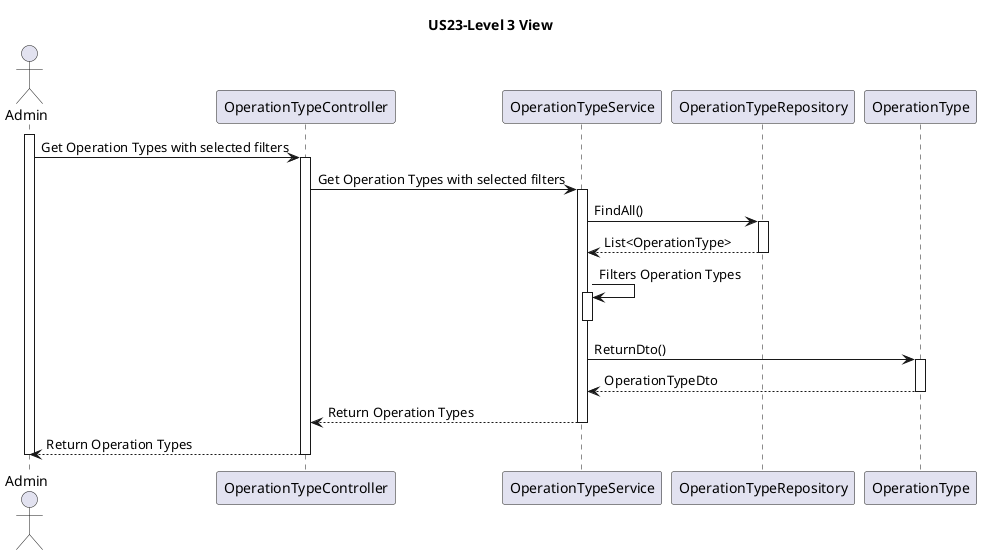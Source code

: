 @startuml

title US23-Level 3 View

' User Story:
' As an Admin, I want to list/search operation types, so that I can see the details, edit, and remove operation types.
'
' Acceptance Criteria:
' - Admins can search and filter operation types by name, specialization, or status (active/inactive).
' - The system displays operation types in a searchable list with attributes such as name, required staff, and estimated duration.
' - Admins can select an operation type to view, edit, or deactivate it.

actor Admin as A
participant OperationTypeController as obc
participant OperationTypeService as obs
participant OperationTypeRepository as obr
participant OperationType as ob

activate A
A -> obc : Get Operation Types with selected filters
activate obc
obc -> obs : Get Operation Types with selected filters
activate obs
obs -> obr : FindAll()
activate obr
obr --> obs : List<OperationType>
deactivate obr
obs -> obs : Filters Operation Types
activate obs
deactivate obs
obs -> ob : ReturnDto()
activate ob
ob --> obs : OperationTypeDto
deactivate ob
obs --> obc : Return Operation Types
deactivate obs
obc --> A : Return Operation Types
deactivate obc
deactivate A





@enduml